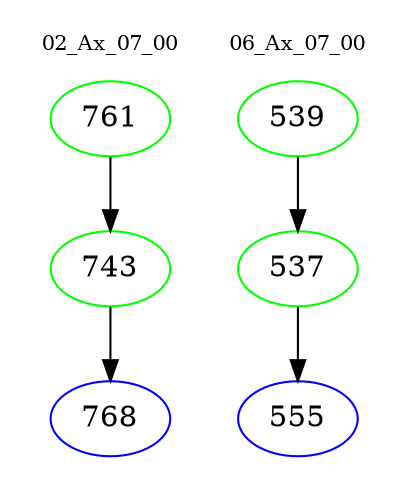 digraph{
subgraph cluster_0 {
color = white
label = "02_Ax_07_00";
fontsize=10;
T0_761 [label="761", color="green"]
T0_761 -> T0_743 [color="black"]
T0_743 [label="743", color="green"]
T0_743 -> T0_768 [color="black"]
T0_768 [label="768", color="blue"]
}
subgraph cluster_1 {
color = white
label = "06_Ax_07_00";
fontsize=10;
T1_539 [label="539", color="green"]
T1_539 -> T1_537 [color="black"]
T1_537 [label="537", color="green"]
T1_537 -> T1_555 [color="black"]
T1_555 [label="555", color="blue"]
}
}

